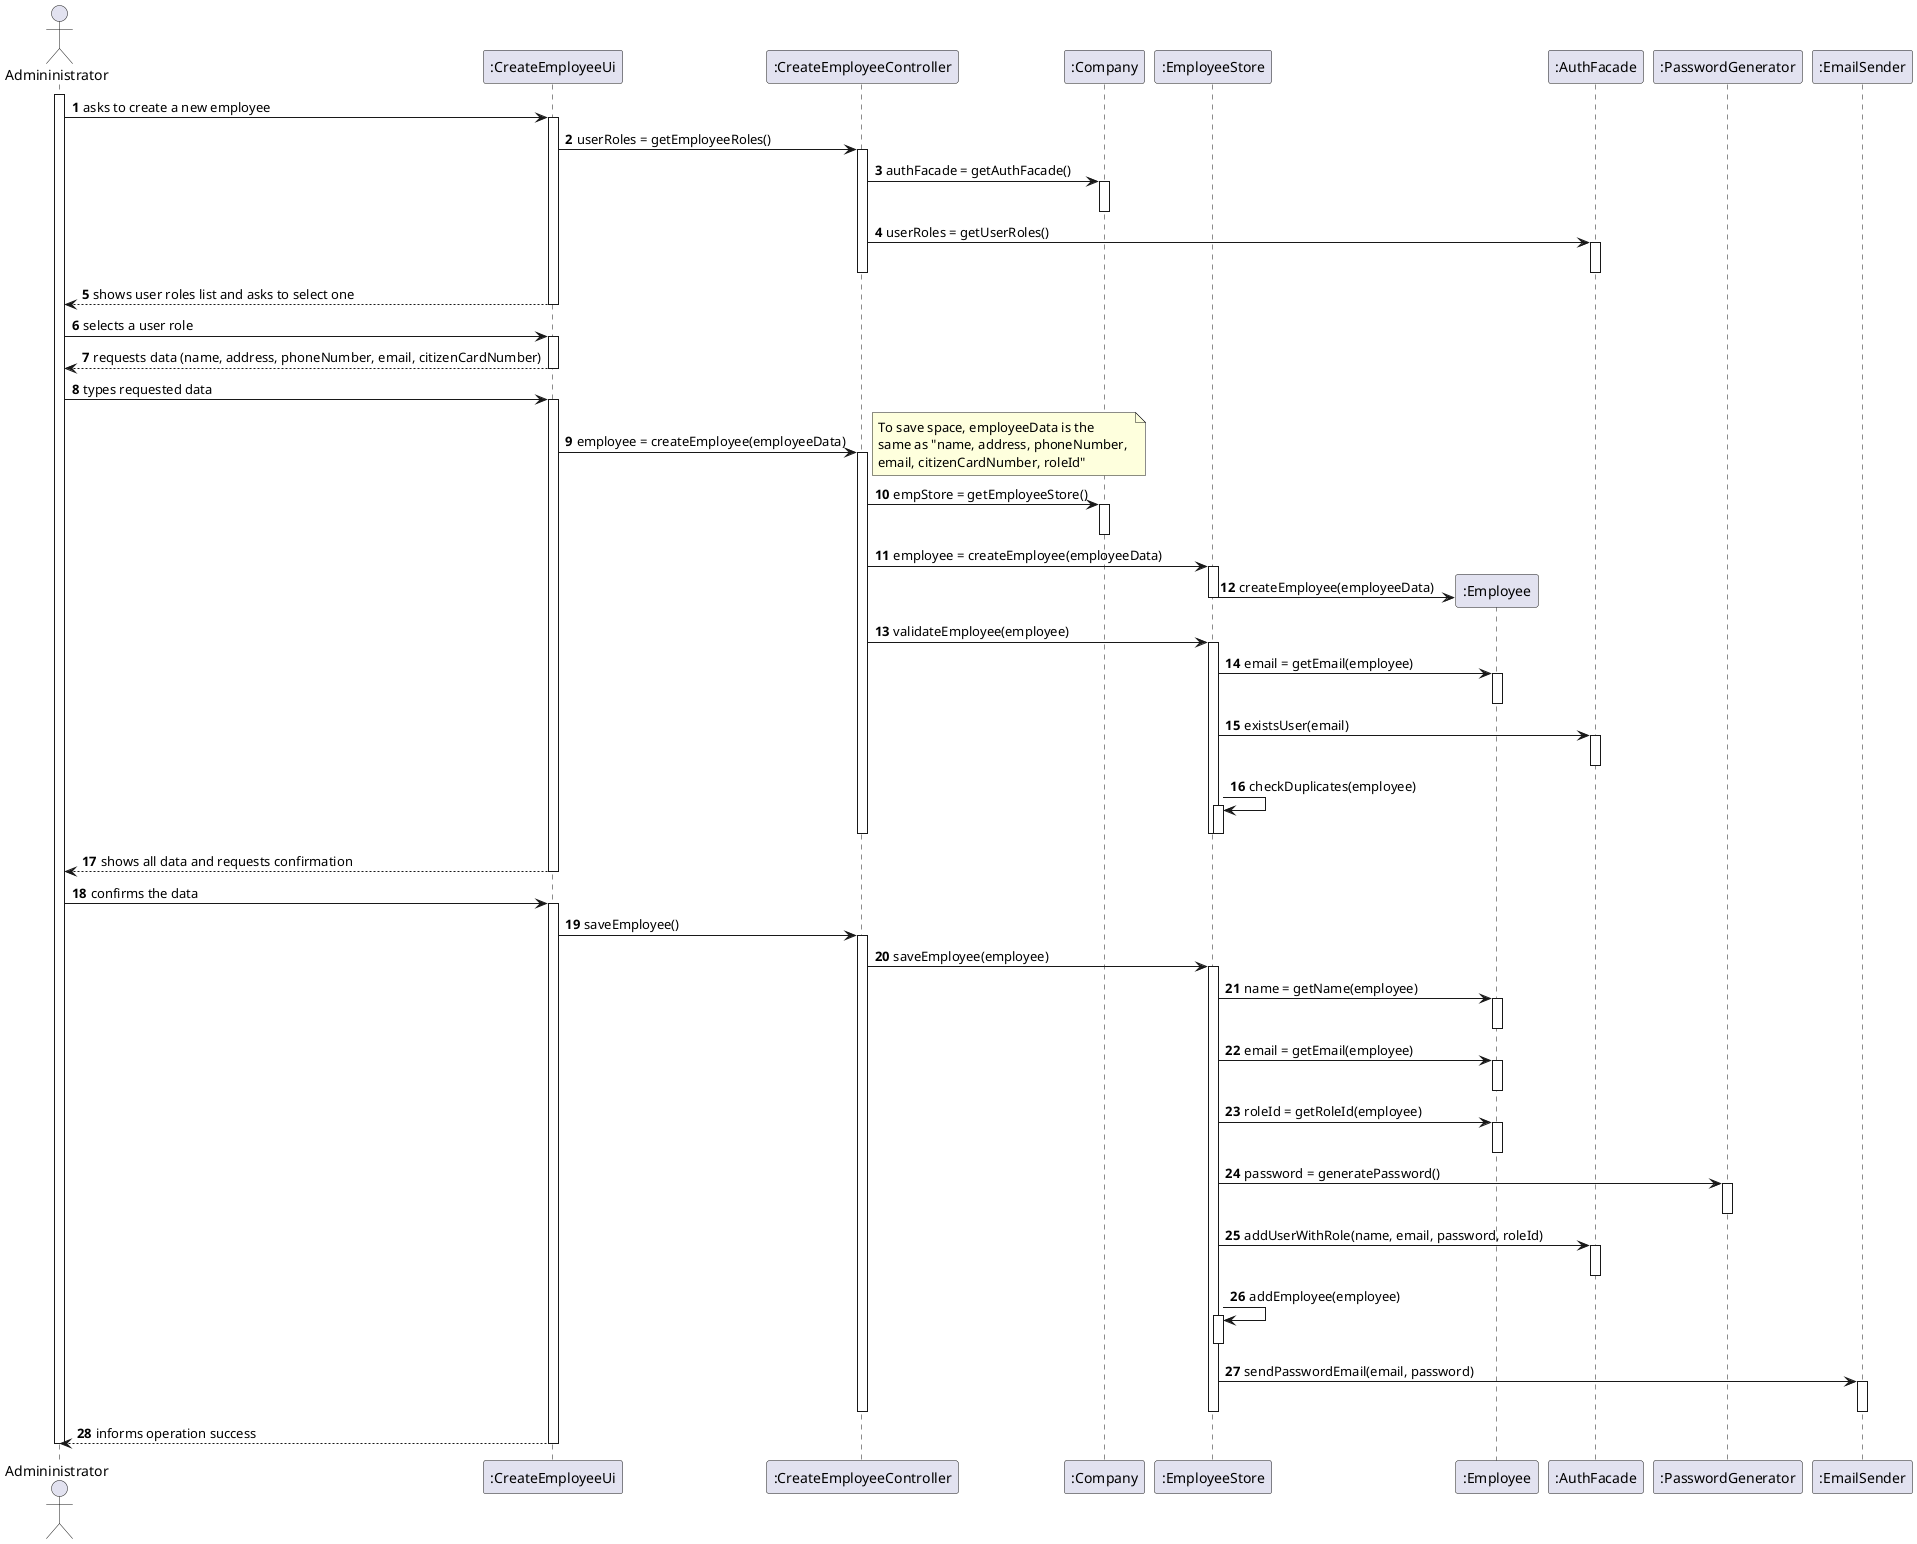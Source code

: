 @startuml US10_SD
autonumber
' hide footbox
actor "Admininistrator" as admin

participant ":CreateEmployeeUi" as empUi
participant ":CreateEmployeeController" as empController
participant ":Company" as comp
participant ":EmployeeStore" as empStore
participant ":Employee" as emp
participant ":AuthFacade" as authFacade
participant ":PasswordGenerator" as passGen
participant  ":EmailSender" as emailSend

activate admin

admin -> empUi : asks to create a new employee

activate empUi
    empUi -> empController : userRoles = getEmployeeRoles()
    activate empController
        empController -> comp : authFacade = getAuthFacade()
        activate comp
        deactivate comp
        empController -> authFacade : userRoles = getUserRoles()
        activate authFacade
        deactivate authFacade
    deactivate empController
    empUi --> admin : shows user roles list and asks to select one
deactivate empUi

admin -> empUi : selects a user role

activate empUi
    empUi --> admin : requests data (name, address, phoneNumber, email, citizenCardNumber)
deactivate empUi

admin -> empUi : types requested data

activate empUi
    empUi -> empController : employee = createEmployee(employeeData)
    note right
        To save space, employeeData is the 
        same as "name, address, phoneNumber, 
        email, citizenCardNumber, roleId"
    end note
    activate empController
        empController -> comp : empStore = getEmployeeStore()
        activate comp
        deactivate comp
        empController -> empStore : employee = createEmployee(employeeData)
        activate empStore
            empStore -> emp** : createEmployee(employeeData)
        deactivate empStore
        empController -> empStore : validateEmployee(employee)
        activate empStore
            empStore -> emp : email = getEmail(employee)
            activate emp
            deactivate emp
            empStore -> authFacade : existsUser(email)
            activate authFacade
            deactivate authFacade
            empStore -> empStore : checkDuplicates(employee)
            activate empStore
            deactivate empStore
        deactivate empStore
    deactivate empController
    empUi --> admin : shows all data and requests confirmation
deactivate empUi
            
admin -> empUi : confirms the data

activate empUi
    empUi -> empController : saveEmployee()
    activate empController
        empController -> empStore : saveEmployee(employee)
        activate empStore
            empStore -> emp : name = getName(employee)
            activate emp
            deactivate emp
            empStore -> emp : email = getEmail(employee)
            activate emp
            deactivate emp
            empStore -> emp : roleId = getRoleId(employee)
            activate emp
            deactivate emp
            empStore -> passGen : password = generatePassword()
            activate passGen
            deactivate passGen
            empStore -> authFacade : addUserWithRole(name, email, password, roleId)
            activate authFacade
            deactivate authFacade
            empStore -> empStore : addEmployee(employee)
            activate empStore
            deactivate empStore
            empStore -> emailSend : sendPasswordEmail(email, password)
            activate emailSend
            deactivate emailSend
        deactivate empStore
    deactivate empController
    empUi --> admin : informs operation success
deactivate empUi

deactivate admin

@enduml